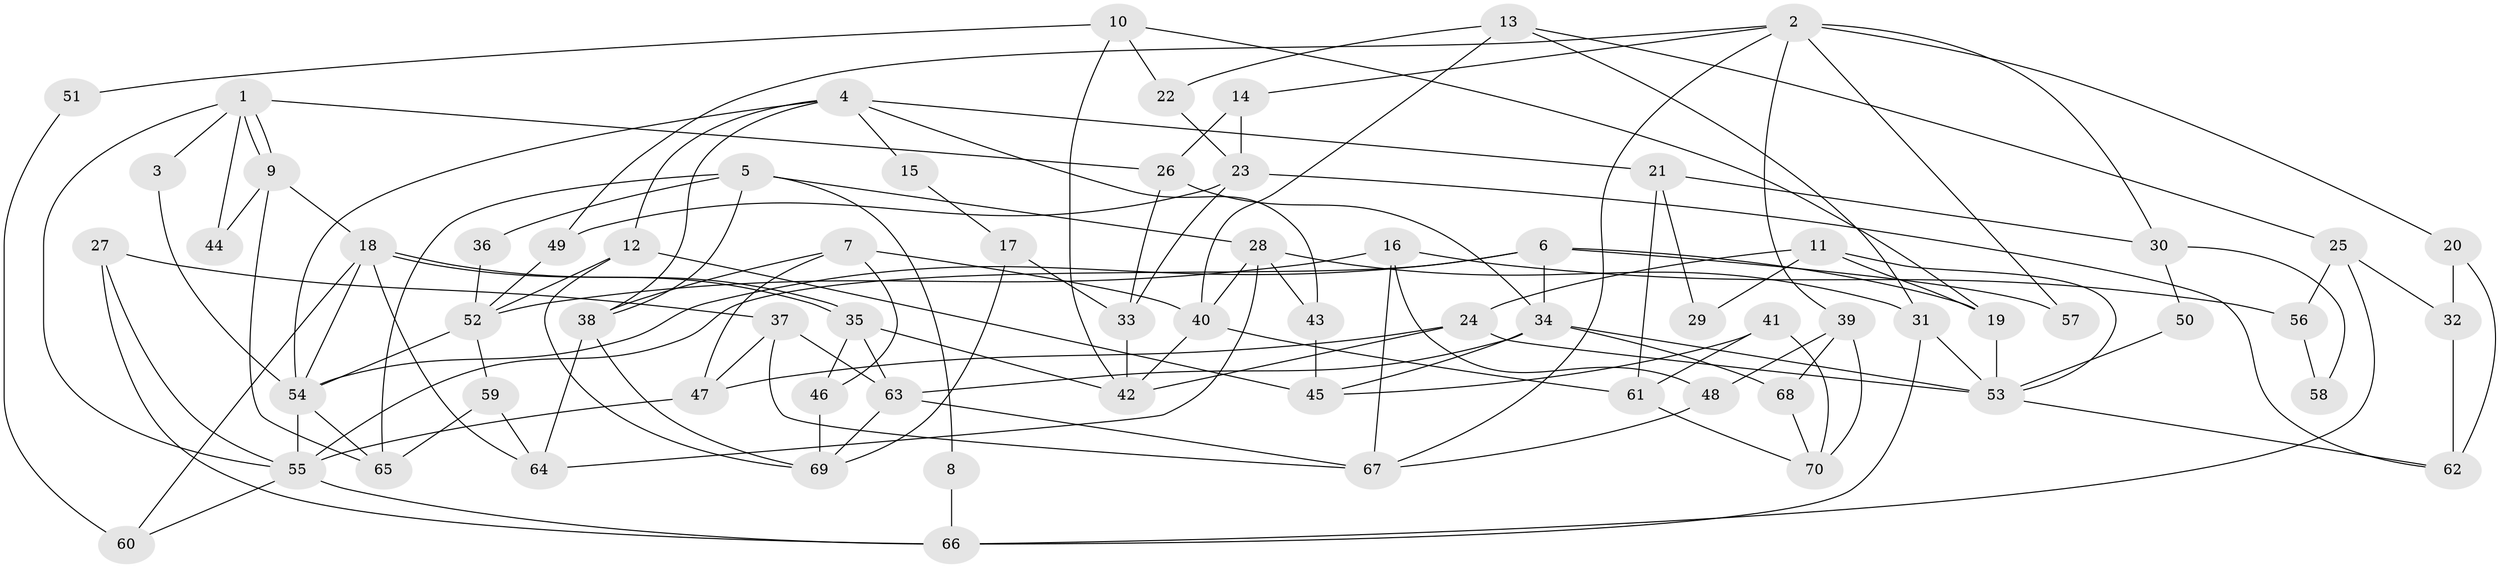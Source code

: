// Generated by graph-tools (version 1.1) at 2025/11/02/27/25 16:11:23]
// undirected, 70 vertices, 140 edges
graph export_dot {
graph [start="1"]
  node [color=gray90,style=filled];
  1;
  2;
  3;
  4;
  5;
  6;
  7;
  8;
  9;
  10;
  11;
  12;
  13;
  14;
  15;
  16;
  17;
  18;
  19;
  20;
  21;
  22;
  23;
  24;
  25;
  26;
  27;
  28;
  29;
  30;
  31;
  32;
  33;
  34;
  35;
  36;
  37;
  38;
  39;
  40;
  41;
  42;
  43;
  44;
  45;
  46;
  47;
  48;
  49;
  50;
  51;
  52;
  53;
  54;
  55;
  56;
  57;
  58;
  59;
  60;
  61;
  62;
  63;
  64;
  65;
  66;
  67;
  68;
  69;
  70;
  1 -- 55;
  1 -- 9;
  1 -- 9;
  1 -- 3;
  1 -- 26;
  1 -- 44;
  2 -- 49;
  2 -- 67;
  2 -- 14;
  2 -- 20;
  2 -- 30;
  2 -- 39;
  2 -- 57;
  3 -- 54;
  4 -- 54;
  4 -- 38;
  4 -- 12;
  4 -- 15;
  4 -- 21;
  4 -- 43;
  5 -- 65;
  5 -- 38;
  5 -- 8;
  5 -- 28;
  5 -- 36;
  6 -- 55;
  6 -- 34;
  6 -- 19;
  6 -- 54;
  6 -- 57;
  7 -- 47;
  7 -- 40;
  7 -- 38;
  7 -- 46;
  8 -- 66;
  9 -- 18;
  9 -- 44;
  9 -- 65;
  10 -- 19;
  10 -- 42;
  10 -- 22;
  10 -- 51;
  11 -- 53;
  11 -- 19;
  11 -- 24;
  11 -- 29;
  12 -- 69;
  12 -- 45;
  12 -- 52;
  13 -- 40;
  13 -- 31;
  13 -- 22;
  13 -- 25;
  14 -- 23;
  14 -- 26;
  15 -- 17;
  16 -- 48;
  16 -- 52;
  16 -- 56;
  16 -- 67;
  17 -- 33;
  17 -- 69;
  18 -- 35;
  18 -- 35;
  18 -- 54;
  18 -- 60;
  18 -- 64;
  19 -- 53;
  20 -- 62;
  20 -- 32;
  21 -- 61;
  21 -- 29;
  21 -- 30;
  22 -- 23;
  23 -- 33;
  23 -- 49;
  23 -- 62;
  24 -- 53;
  24 -- 42;
  24 -- 47;
  25 -- 66;
  25 -- 32;
  25 -- 56;
  26 -- 33;
  26 -- 34;
  27 -- 55;
  27 -- 37;
  27 -- 66;
  28 -- 43;
  28 -- 31;
  28 -- 40;
  28 -- 64;
  30 -- 50;
  30 -- 58;
  31 -- 53;
  31 -- 66;
  32 -- 62;
  33 -- 42;
  34 -- 63;
  34 -- 45;
  34 -- 53;
  34 -- 68;
  35 -- 46;
  35 -- 42;
  35 -- 63;
  36 -- 52;
  37 -- 47;
  37 -- 67;
  37 -- 63;
  38 -- 64;
  38 -- 69;
  39 -- 68;
  39 -- 48;
  39 -- 70;
  40 -- 42;
  40 -- 61;
  41 -- 70;
  41 -- 45;
  41 -- 61;
  43 -- 45;
  46 -- 69;
  47 -- 55;
  48 -- 67;
  49 -- 52;
  50 -- 53;
  51 -- 60;
  52 -- 59;
  52 -- 54;
  53 -- 62;
  54 -- 55;
  54 -- 65;
  55 -- 66;
  55 -- 60;
  56 -- 58;
  59 -- 64;
  59 -- 65;
  61 -- 70;
  63 -- 67;
  63 -- 69;
  68 -- 70;
}
